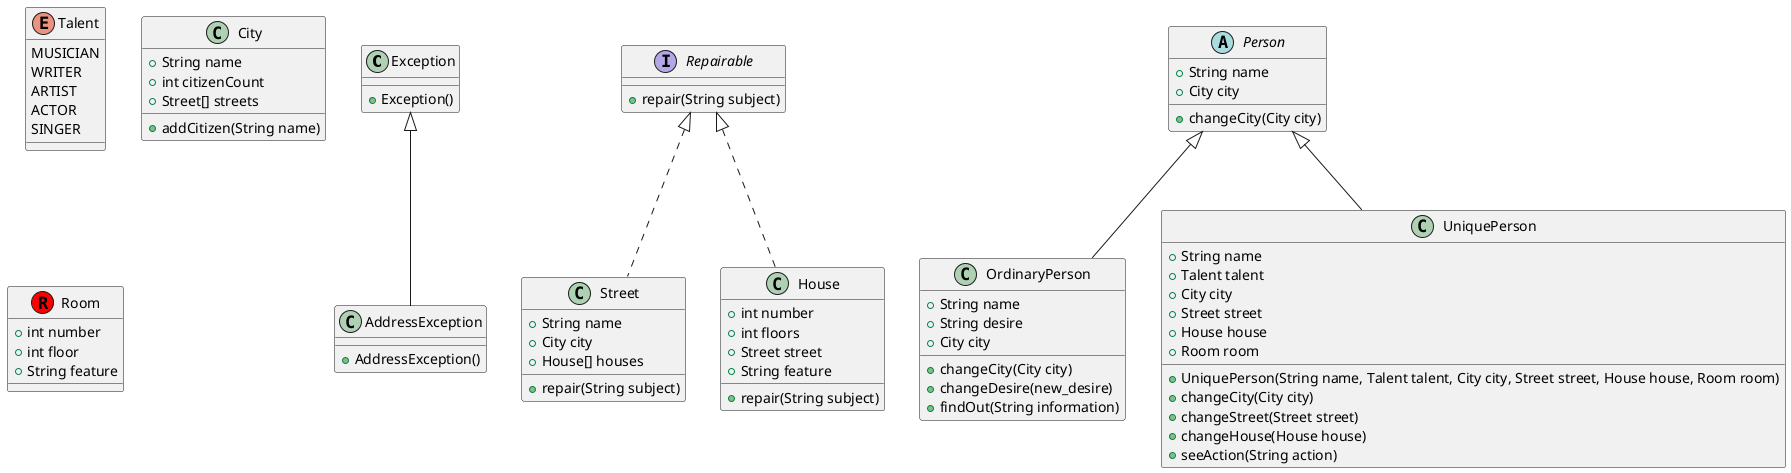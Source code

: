@startuml
class Exception {
    +Exception()
}


class AddressException extends Exception {
    +AddressException()
}


enum Talent {
    MUSICIAN
    WRITER
    ARTIST
    ACTOR
    SINGER
}

interface Repairable {
    +repair(String subject)
}


abstract Person {
    +String name
    +City city
    +changeCity(City city)
}


class OrdinaryPerson extends Person {
    +String name
    +String desire
    +City city
    +changeCity(City city)
    +changeDesire(new_desire)
    +findOut(String information)
}


class UniquePerson extends Person {
    +String name
    +Talent talent
    +City city
    +Street street
    +House house
    +Room room
    +UniquePerson(String name, Talent talent, City city, Street street, House house, Room room)
    +changeCity(City city)
    +changeStreet(Street street)
    +changeHouse(House house)
    +seeAction(String action)
}


class City {
    +String name
    +int citizenCount
    +Street[] streets
    +addCitizen(String name)
}


class Street implements Repairable {
    +String name
    +City city
    +House[] houses
    +repair(String subject)
}


class House implements Repairable {
    +int number
    +int floors
    +Street street
    +String feature
    +repair(String subject)
}


class Room << (R,red) >> {
    +int number
    +int floor
    +String feature
}
@enduml